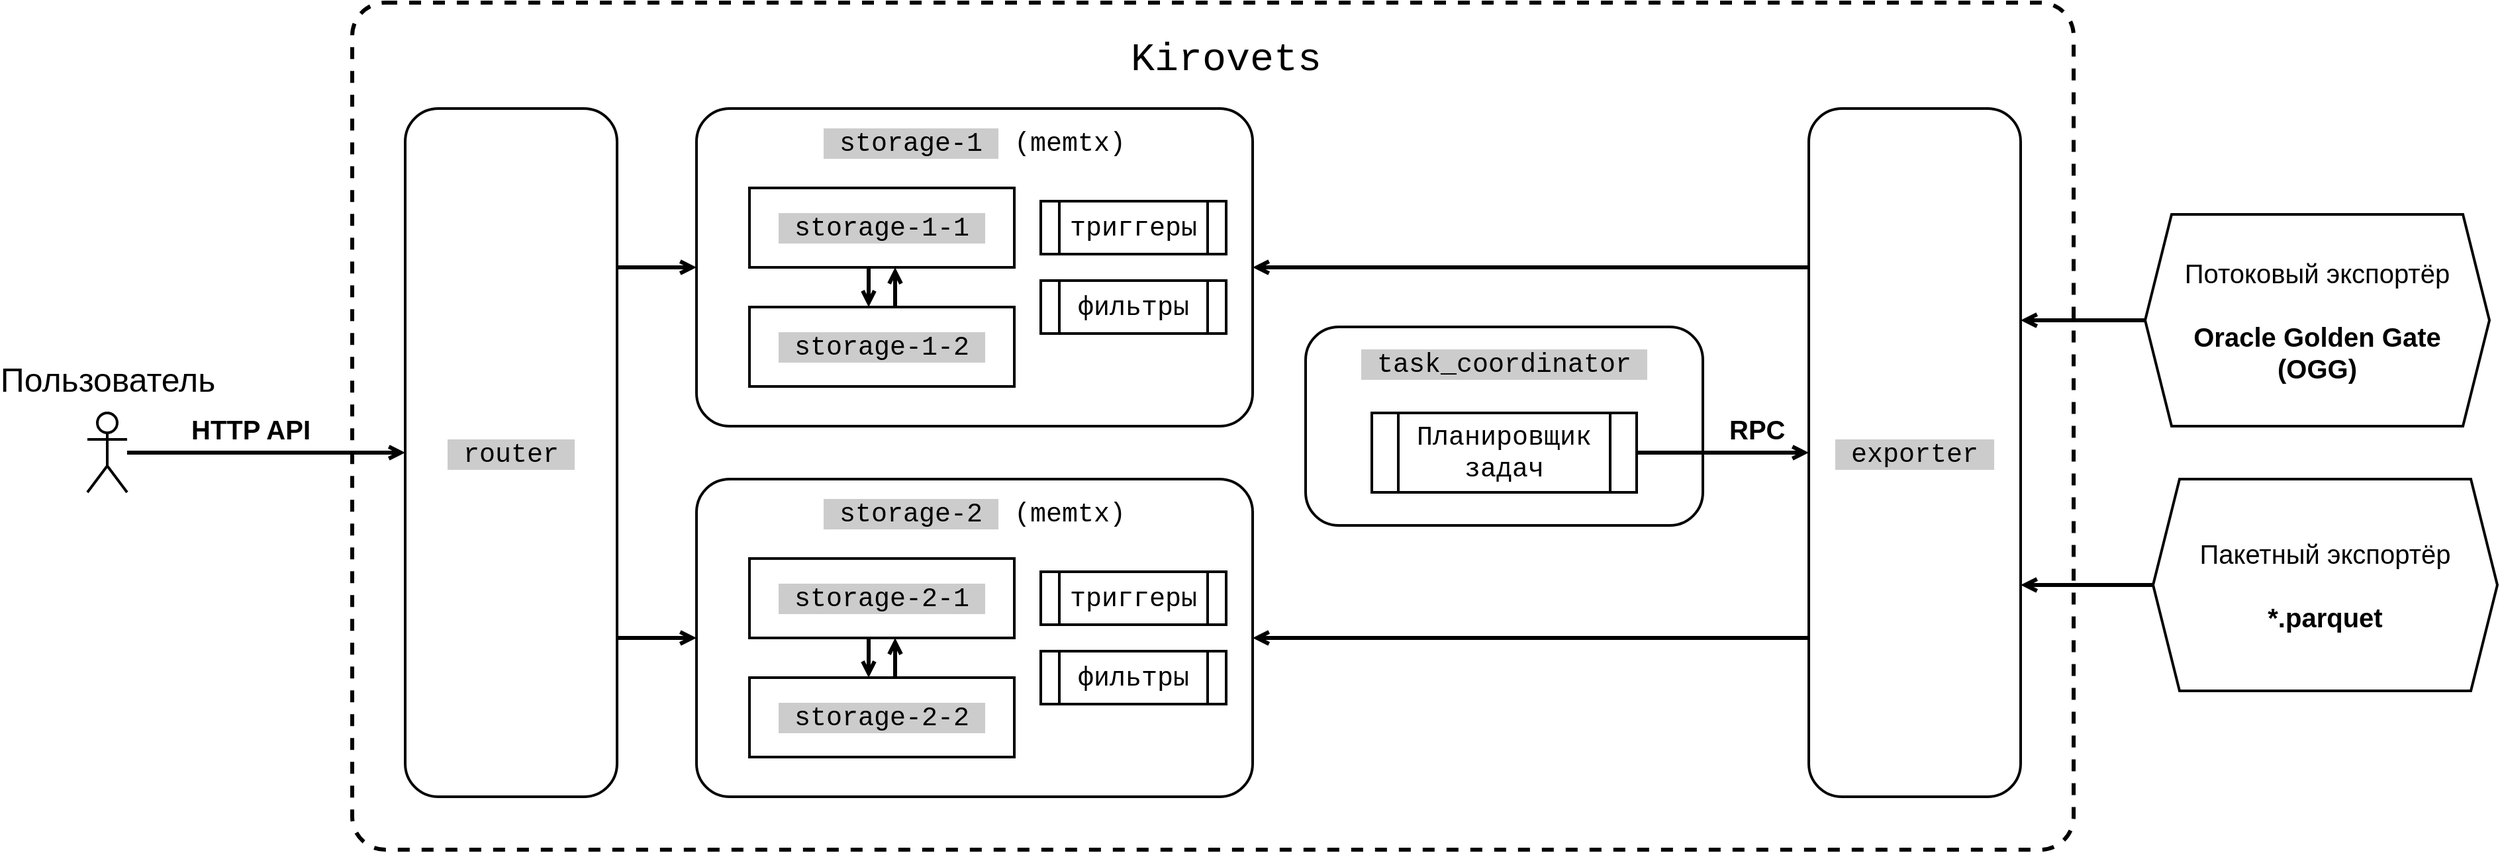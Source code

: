 <mxfile version="26.0.16">
  <diagram name="Страница — 1" id="GO5SVLWOB3Lkjg9ZGR-_">
    <mxGraphModel dx="3033" dy="2460" grid="1" gridSize="10" guides="1" tooltips="1" connect="1" arrows="1" fold="1" page="1" pageScale="1" pageWidth="827" pageHeight="1169" math="0" shadow="0">
      <root>
        <mxCell id="0" />
        <mxCell id="1" parent="0" />
        <mxCell id="73VYRBQwo865sVVE-b7A-33" value="Kirovets" style="rounded=1;whiteSpace=wrap;html=1;dashed=1;absoluteArcSize=1;arcSize=50;imageHeight=24;fillColor=none;align=center;fontSize=30;fontFamily=Courier New;verticalAlign=top;strokeWidth=3;spacing=20;spacingLeft=20;" parent="1" vertex="1">
          <mxGeometry x="-40" y="-80" width="1300" height="640" as="geometry" />
        </mxCell>
        <mxCell id="bzrHClwa-z-4b4--YWcv-13" style="edgeStyle=orthogonalEdgeStyle;rounded=0;orthogonalLoop=1;jettySize=auto;html=1;flowAnimation=0;strokeColor=default;strokeWidth=3;align=center;verticalAlign=middle;fontFamily=Helvetica;fontSize=11;fontColor=default;labelBackgroundColor=default;endArrow=open;endFill=0;" parent="1" source="73VYRBQwo865sVVE-b7A-1" target="bzrHClwa-z-4b4--YWcv-3" edge="1">
          <mxGeometry relative="1" as="geometry">
            <Array as="points">
              <mxPoint x="170" y="120" />
              <mxPoint x="170" y="120" />
            </Array>
          </mxGeometry>
        </mxCell>
        <mxCell id="bzrHClwa-z-4b4--YWcv-14" style="edgeStyle=orthogonalEdgeStyle;rounded=0;orthogonalLoop=1;jettySize=auto;html=1;strokeColor=default;strokeWidth=3;align=center;verticalAlign=middle;fontFamily=Helvetica;fontSize=11;fontColor=default;labelBackgroundColor=default;endArrow=open;endFill=0;" parent="1" source="73VYRBQwo865sVVE-b7A-1" target="73VYRBQwo865sVVE-b7A-3" edge="1">
          <mxGeometry relative="1" as="geometry">
            <Array as="points">
              <mxPoint x="170" y="400" />
              <mxPoint x="170" y="400" />
            </Array>
          </mxGeometry>
        </mxCell>
        <mxCell id="73VYRBQwo865sVVE-b7A-1" value="&lt;font style=&quot;background-color: rgb(204, 204, 204);&quot; face=&quot;Courier New&quot;&gt;&amp;nbsp;router&amp;nbsp;&lt;/font&gt;" style="rounded=1;whiteSpace=wrap;html=1;fontSize=20;spacing=10;strokeWidth=2;absoluteArcSize=1;arcSize=50;" parent="1" vertex="1">
          <mxGeometry width="160" height="520" as="geometry" />
        </mxCell>
        <mxCell id="73VYRBQwo865sVVE-b7A-3" value="&lt;span style=&quot;background-color: rgb(204, 204, 204);&quot;&gt;&amp;nbsp;storage-2&amp;nbsp;&lt;/span&gt;&lt;span&gt; (memtx)&lt;/span&gt;" style="rounded=1;whiteSpace=wrap;html=1;labelPosition=center;verticalLabelPosition=middle;align=center;verticalAlign=top;fontFamily=Courier New;fontSize=20;spacing=10;strokeWidth=2;absoluteArcSize=1;arcSize=50;" parent="1" vertex="1">
          <mxGeometry x="220" y="280" width="420" height="240" as="geometry" />
        </mxCell>
        <mxCell id="73VYRBQwo865sVVE-b7A-8" style="edgeStyle=orthogonalEdgeStyle;rounded=0;orthogonalLoop=1;jettySize=auto;html=1;endArrow=open;endFill=0;strokeWidth=3;" parent="1" edge="1">
          <mxGeometry relative="1" as="geometry">
            <mxPoint x="350" y="400" as="sourcePoint" />
            <mxPoint x="350" y="430" as="targetPoint" />
          </mxGeometry>
        </mxCell>
        <mxCell id="73VYRBQwo865sVVE-b7A-9" value="&lt;span style=&quot;background-color: rgb(204, 204, 204);&quot;&gt;&amp;nbsp;storage-2-1&amp;nbsp;&lt;/span&gt;" style="rounded=0;whiteSpace=wrap;html=1;fontFamily=Courier New;fontSize=20;strokeColor=default;align=center;verticalAlign=middle;fontColor=default;fillColor=default;strokeWidth=2;" parent="1" vertex="1">
          <mxGeometry x="260" y="340" width="200" height="60" as="geometry" />
        </mxCell>
        <mxCell id="73VYRBQwo865sVVE-b7A-10" style="edgeStyle=orthogonalEdgeStyle;rounded=0;orthogonalLoop=1;jettySize=auto;html=1;endArrow=open;endFill=0;strokeWidth=3;" parent="1" edge="1">
          <mxGeometry relative="1" as="geometry">
            <mxPoint x="370" y="430" as="sourcePoint" />
            <mxPoint x="370" y="400" as="targetPoint" />
          </mxGeometry>
        </mxCell>
        <mxCell id="73VYRBQwo865sVVE-b7A-11" value="&lt;span style=&quot;background-color: rgb(204, 204, 204);&quot;&gt;&amp;nbsp;storage-2-2&amp;nbsp;&lt;/span&gt;" style="rounded=0;whiteSpace=wrap;html=1;fontFamily=Courier New;fontSize=20;strokeColor=default;align=center;verticalAlign=middle;fontColor=default;fillColor=default;strokeWidth=2;" parent="1" vertex="1">
          <mxGeometry x="260" y="430" width="200" height="60" as="geometry" />
        </mxCell>
        <mxCell id="bzrHClwa-z-4b4--YWcv-15" style="edgeStyle=orthogonalEdgeStyle;rounded=0;orthogonalLoop=1;jettySize=auto;html=1;strokeColor=default;strokeWidth=3;align=center;verticalAlign=middle;fontFamily=Helvetica;fontSize=11;fontColor=default;labelBackgroundColor=default;endArrow=open;endFill=0;" parent="1" source="73VYRBQwo865sVVE-b7A-17" target="bzrHClwa-z-4b4--YWcv-3" edge="1">
          <mxGeometry relative="1" as="geometry">
            <Array as="points">
              <mxPoint x="1030" y="120" />
              <mxPoint x="1030" y="120" />
            </Array>
          </mxGeometry>
        </mxCell>
        <mxCell id="bzrHClwa-z-4b4--YWcv-16" style="edgeStyle=orthogonalEdgeStyle;rounded=0;orthogonalLoop=1;jettySize=auto;html=1;strokeColor=default;strokeWidth=3;align=center;verticalAlign=middle;fontFamily=Helvetica;fontSize=11;fontColor=default;labelBackgroundColor=default;endArrow=open;endFill=0;" parent="1" source="73VYRBQwo865sVVE-b7A-17" target="73VYRBQwo865sVVE-b7A-3" edge="1">
          <mxGeometry relative="1" as="geometry">
            <Array as="points">
              <mxPoint x="1030" y="400" />
              <mxPoint x="1030" y="400" />
            </Array>
          </mxGeometry>
        </mxCell>
        <mxCell id="73VYRBQwo865sVVE-b7A-17" value="&lt;font style=&quot;background-color: rgb(204, 204, 204);&quot; face=&quot;Courier New&quot;&gt;&amp;nbsp;exporter&amp;nbsp;&lt;/font&gt;" style="rounded=1;whiteSpace=wrap;html=1;fontSize=20;spacing=10;strokeWidth=2;verticalAlign=middle;absoluteArcSize=1;arcSize=50;" parent="1" vertex="1">
          <mxGeometry x="1060" width="160" height="520" as="geometry" />
        </mxCell>
        <mxCell id="bzrHClwa-z-4b4--YWcv-11" value="HTTP API" style="edgeStyle=orthogonalEdgeStyle;rounded=0;orthogonalLoop=1;jettySize=auto;html=1;verticalAlign=bottom;fontSize=20;align=center;spacing=5;spacingRight=25;spacingLeft=0;strokeWidth=3;endArrow=open;endFill=0;fontStyle=1" parent="1" source="73VYRBQwo865sVVE-b7A-23" target="73VYRBQwo865sVVE-b7A-1" edge="1">
          <mxGeometry x="0.004" relative="1" as="geometry">
            <mxPoint as="offset" />
          </mxGeometry>
        </mxCell>
        <mxCell id="73VYRBQwo865sVVE-b7A-23" value="Пользователь" style="shape=umlActor;verticalLabelPosition=top;verticalAlign=bottom;html=1;outlineConnect=0;labelPosition=center;align=center;fontSize=25;spacing=10;strokeWidth=2;" parent="1" vertex="1">
          <mxGeometry x="-240" y="230" width="30" height="60" as="geometry" />
        </mxCell>
        <mxCell id="73VYRBQwo865sVVE-b7A-35" value="&lt;font style=&quot;background-color: rgb(204, 204, 204);&quot; face=&quot;Courier New&quot;&gt;&amp;nbsp;task_coordinator&amp;nbsp;&lt;/font&gt;" style="rounded=1;whiteSpace=wrap;html=1;fontSize=20;spacing=10;strokeWidth=2;verticalAlign=top;absoluteArcSize=1;arcSize=50;" parent="1" vertex="1">
          <mxGeometry x="680" y="165" width="300" height="150" as="geometry" />
        </mxCell>
        <mxCell id="bzrHClwa-z-4b4--YWcv-9" value="RPC" style="edgeStyle=orthogonalEdgeStyle;rounded=0;orthogonalLoop=1;jettySize=auto;html=1;strokeColor=default;strokeWidth=3;align=left;verticalAlign=bottom;fontFamily=Helvetica;fontSize=20;fontColor=default;labelBackgroundColor=default;endArrow=open;endFill=0;spacing=5;fontStyle=1" parent="1" source="73VYRBQwo865sVVE-b7A-37" target="73VYRBQwo865sVVE-b7A-17" edge="1">
          <mxGeometry x="-0.005" relative="1" as="geometry">
            <mxPoint as="offset" />
          </mxGeometry>
        </mxCell>
        <mxCell id="73VYRBQwo865sVVE-b7A-37" value="Планировщик&lt;div&gt;задач&lt;/div&gt;" style="shape=process;whiteSpace=wrap;html=1;backgroundOutline=1;fontSize=20;strokeWidth=2;fontFamily=Courier New;" parent="1" vertex="1">
          <mxGeometry x="730" y="230" width="200" height="60" as="geometry" />
        </mxCell>
        <mxCell id="bzrHClwa-z-4b4--YWcv-3" value="&lt;span style=&quot;background-color: rgb(204, 204, 204);&quot;&gt;&amp;nbsp;storage-1&amp;nbsp;&lt;/span&gt;&lt;span&gt;&amp;nbsp;(memtx)&lt;/span&gt;" style="rounded=1;whiteSpace=wrap;html=1;labelPosition=center;verticalLabelPosition=middle;align=center;verticalAlign=top;fontFamily=Courier New;fontSize=20;spacing=10;strokeWidth=2;absoluteArcSize=1;arcSize=50;" parent="1" vertex="1">
          <mxGeometry x="220" width="420" height="240" as="geometry" />
        </mxCell>
        <mxCell id="bzrHClwa-z-4b4--YWcv-4" style="edgeStyle=orthogonalEdgeStyle;rounded=0;orthogonalLoop=1;jettySize=auto;html=1;endArrow=open;endFill=0;strokeWidth=3;" parent="1" edge="1">
          <mxGeometry relative="1" as="geometry">
            <mxPoint x="350" y="120" as="sourcePoint" />
            <mxPoint x="350" y="150" as="targetPoint" />
          </mxGeometry>
        </mxCell>
        <mxCell id="bzrHClwa-z-4b4--YWcv-5" value="&lt;span style=&quot;background-color: rgb(204, 204, 204);&quot;&gt;&amp;nbsp;storage-1-1&amp;nbsp;&lt;/span&gt;" style="rounded=0;whiteSpace=wrap;html=1;fontFamily=Courier New;fontSize=20;strokeColor=default;align=center;verticalAlign=middle;fontColor=default;fillColor=default;strokeWidth=2;" parent="1" vertex="1">
          <mxGeometry x="260" y="60" width="200" height="60" as="geometry" />
        </mxCell>
        <mxCell id="bzrHClwa-z-4b4--YWcv-6" style="edgeStyle=orthogonalEdgeStyle;rounded=0;orthogonalLoop=1;jettySize=auto;html=1;endArrow=open;endFill=0;strokeWidth=3;" parent="1" edge="1">
          <mxGeometry relative="1" as="geometry">
            <mxPoint x="370" y="150" as="sourcePoint" />
            <mxPoint x="370" y="120" as="targetPoint" />
          </mxGeometry>
        </mxCell>
        <mxCell id="bzrHClwa-z-4b4--YWcv-7" value="&lt;span style=&quot;background-color: rgb(204, 204, 204);&quot;&gt;&amp;nbsp;storage-1-2&amp;nbsp;&lt;/span&gt;" style="rounded=0;whiteSpace=wrap;html=1;fontFamily=Courier New;fontSize=20;strokeColor=default;align=center;verticalAlign=middle;fontColor=default;fillColor=default;strokeWidth=2;" parent="1" vertex="1">
          <mxGeometry x="260" y="150" width="200" height="60" as="geometry" />
        </mxCell>
        <mxCell id="bzrHClwa-z-4b4--YWcv-20" style="edgeStyle=orthogonalEdgeStyle;rounded=0;orthogonalLoop=1;jettySize=auto;html=1;strokeColor=default;strokeWidth=3;align=center;verticalAlign=middle;fontFamily=Helvetica;fontSize=11;fontColor=default;labelBackgroundColor=default;endArrow=open;endFill=0;" parent="1" source="bzrHClwa-z-4b4--YWcv-17" edge="1">
          <mxGeometry relative="1" as="geometry">
            <mxPoint x="1220" y="160" as="targetPoint" />
            <Array as="points">
              <mxPoint x="1250" y="160" />
              <mxPoint x="1250" y="160" />
            </Array>
          </mxGeometry>
        </mxCell>
        <mxCell id="bzrHClwa-z-4b4--YWcv-17" value="&lt;span style=&quot;font-size: 20px;&quot;&gt;Потоковый&amp;nbsp;&lt;/span&gt;&lt;span style=&quot;font-size: 20px; background-color: transparent; color: light-dark(rgb(0, 0, 0), rgb(255, 255, 255));&quot;&gt;экспортёр&lt;/span&gt;&lt;div style=&quot;font-size: 20px;&quot;&gt;&lt;br&gt;&lt;/div&gt;&lt;div style=&quot;font-size: 20px;&quot;&gt;&lt;span style=&quot;font-weight: 700;&quot;&gt;Oracle Golden Gate&lt;/span&gt;&lt;/div&gt;&lt;div style=&quot;font-size: 20px;&quot;&gt;&lt;span style=&quot;font-weight: 700;&quot;&gt;(OGG)&lt;/span&gt;&lt;/div&gt;" style="shape=hexagon;perimeter=hexagonPerimeter2;whiteSpace=wrap;html=1;fixedSize=1;strokeWidth=2;" parent="1" vertex="1">
          <mxGeometry x="1314" y="80" width="260" height="160" as="geometry" />
        </mxCell>
        <mxCell id="bzrHClwa-z-4b4--YWcv-21" style="edgeStyle=orthogonalEdgeStyle;rounded=0;orthogonalLoop=1;jettySize=auto;html=1;strokeColor=default;strokeWidth=3;align=center;verticalAlign=middle;fontFamily=Helvetica;fontSize=11;fontColor=default;labelBackgroundColor=default;endArrow=open;endFill=0;" parent="1" source="bzrHClwa-z-4b4--YWcv-19" edge="1">
          <mxGeometry relative="1" as="geometry">
            <mxPoint x="1220" y="360" as="targetPoint" />
            <Array as="points">
              <mxPoint x="1240" y="360" />
              <mxPoint x="1240" y="360" />
            </Array>
          </mxGeometry>
        </mxCell>
        <mxCell id="bzrHClwa-z-4b4--YWcv-19" value="&lt;span style=&quot;font-size: 20px;&quot;&gt;Пакетный&amp;nbsp;&lt;/span&gt;&lt;span style=&quot;font-size: 20px; background-color: transparent; color: light-dark(rgb(0, 0, 0), rgb(255, 255, 255));&quot;&gt;экспортёр&lt;/span&gt;&lt;div style=&quot;font-size: 20px;&quot;&gt;&lt;br&gt;&lt;/div&gt;&lt;div style=&quot;font-size: 20px;&quot;&gt;&lt;b&gt;*.parquet&lt;/b&gt;&lt;/div&gt;" style="shape=hexagon;perimeter=hexagonPerimeter2;whiteSpace=wrap;html=1;fixedSize=1;strokeWidth=2;" parent="1" vertex="1">
          <mxGeometry x="1320" y="280" width="260" height="160" as="geometry" />
        </mxCell>
        <mxCell id="wDTTvMudD0GF93HJuuze-1" value="&lt;font style=&quot;font-size: 20px;&quot;&gt;триггеры&lt;/font&gt;" style="shape=process;whiteSpace=wrap;html=1;backgroundOutline=1;strokeWidth=2;fontFamily=Courier New;" vertex="1" parent="1">
          <mxGeometry x="480" y="70" width="140" height="40" as="geometry" />
        </mxCell>
        <mxCell id="wDTTvMudD0GF93HJuuze-2" value="&lt;font style=&quot;font-size: 20px;&quot;&gt;фильтры&lt;/font&gt;" style="shape=process;whiteSpace=wrap;html=1;backgroundOutline=1;strokeWidth=2;fontFamily=Courier New;" vertex="1" parent="1">
          <mxGeometry x="480" y="130" width="140" height="40" as="geometry" />
        </mxCell>
        <mxCell id="wDTTvMudD0GF93HJuuze-3" style="edgeStyle=orthogonalEdgeStyle;rounded=0;orthogonalLoop=1;jettySize=auto;html=1;exitX=0.5;exitY=1;exitDx=0;exitDy=0;" edge="1" parent="1" source="wDTTvMudD0GF93HJuuze-2" target="wDTTvMudD0GF93HJuuze-2">
          <mxGeometry relative="1" as="geometry" />
        </mxCell>
        <mxCell id="wDTTvMudD0GF93HJuuze-4" value="&lt;font style=&quot;font-size: 20px;&quot;&gt;триггеры&lt;/font&gt;" style="shape=process;whiteSpace=wrap;html=1;backgroundOutline=1;strokeWidth=2;fontFamily=Courier New;" vertex="1" parent="1">
          <mxGeometry x="480" y="350" width="140" height="40" as="geometry" />
        </mxCell>
        <mxCell id="wDTTvMudD0GF93HJuuze-5" value="&lt;font style=&quot;font-size: 20px;&quot;&gt;фильтры&lt;/font&gt;" style="shape=process;whiteSpace=wrap;html=1;backgroundOutline=1;strokeWidth=2;fontFamily=Courier New;" vertex="1" parent="1">
          <mxGeometry x="480" y="410" width="140" height="40" as="geometry" />
        </mxCell>
      </root>
    </mxGraphModel>
  </diagram>
</mxfile>
